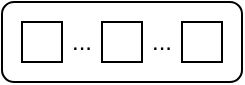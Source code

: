<mxfile version="16.2.4" type="github">
  <diagram id="g-GTH3m1mprbBZ8mFjRG" name="Page-1">
    <mxGraphModel dx="946" dy="508" grid="1" gridSize="10" guides="1" tooltips="1" connect="1" arrows="1" fold="1" page="1" pageScale="1" pageWidth="827" pageHeight="1169" math="0" shadow="0">
      <root>
        <mxCell id="0" />
        <mxCell id="1" parent="0" />
        <mxCell id="qfDMOs3huDskI0j0CrZW-9" value="" style="group" parent="1" vertex="1" connectable="0">
          <mxGeometry x="70" y="310" width="120" height="40" as="geometry" />
        </mxCell>
        <mxCell id="qfDMOs3huDskI0j0CrZW-1" value="" style="rounded=0;whiteSpace=wrap;html=1;" parent="qfDMOs3huDskI0j0CrZW-9" vertex="1">
          <mxGeometry x="10" y="10" width="20" height="20" as="geometry" />
        </mxCell>
        <mxCell id="qfDMOs3huDskI0j0CrZW-2" value="" style="rounded=0;whiteSpace=wrap;html=1;" parent="qfDMOs3huDskI0j0CrZW-9" vertex="1">
          <mxGeometry x="50" y="10" width="20" height="20" as="geometry" />
        </mxCell>
        <mxCell id="qfDMOs3huDskI0j0CrZW-3" value="" style="rounded=0;whiteSpace=wrap;html=1;" parent="qfDMOs3huDskI0j0CrZW-9" vertex="1">
          <mxGeometry x="90" y="10" width="20" height="20" as="geometry" />
        </mxCell>
        <mxCell id="qfDMOs3huDskI0j0CrZW-6" value="..." style="text;html=1;strokeColor=none;fillColor=none;align=center;verticalAlign=middle;whiteSpace=wrap;rounded=0;" parent="qfDMOs3huDskI0j0CrZW-9" vertex="1">
          <mxGeometry x="50" y="5" width="60" height="30" as="geometry" />
        </mxCell>
        <mxCell id="qfDMOs3huDskI0j0CrZW-7" value="..." style="text;html=1;strokeColor=none;fillColor=none;align=center;verticalAlign=middle;whiteSpace=wrap;rounded=0;" parent="qfDMOs3huDskI0j0CrZW-9" vertex="1">
          <mxGeometry x="10" y="5" width="60" height="30" as="geometry" />
        </mxCell>
        <mxCell id="qfDMOs3huDskI0j0CrZW-8" value="" style="rounded=1;whiteSpace=wrap;html=1;fillColor=none;" parent="qfDMOs3huDskI0j0CrZW-9" vertex="1">
          <mxGeometry width="120" height="40" as="geometry" />
        </mxCell>
      </root>
    </mxGraphModel>
  </diagram>
</mxfile>
